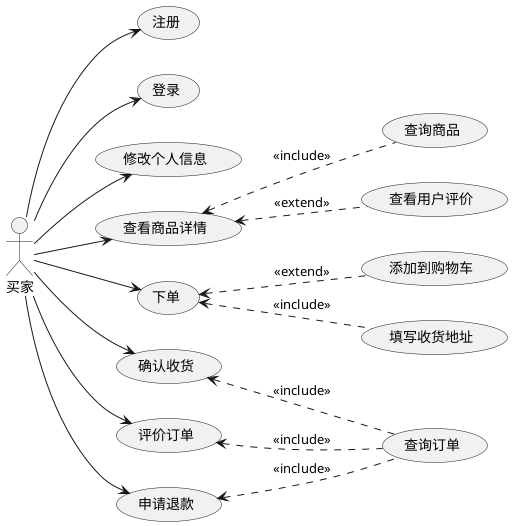﻿@startuml

left to right direction

:买家:
买家 --> (注册)
买家 --> (登录)
买家 --> (修改个人信息)
买家 --> (查看商品详情)
买家 --> (下单)
买家 --> (确认收货)
买家 --> (评价订单)
买家 --> (申请退款)

查看商品详情 <.. (查询商品) : <<include>>
查看商品详情 <.. (查看用户评价) : <<extend>>
下单 <.. (添加到购物车) : <<extend>>
下单 <.. (填写收货地址) : <<include>>
确认收货 <.. (查询订单) : <<include>>
申请退款 <.. (查询订单) : <<include>>
评价订单 <.. (查询订单) : <<include>>

@enduml